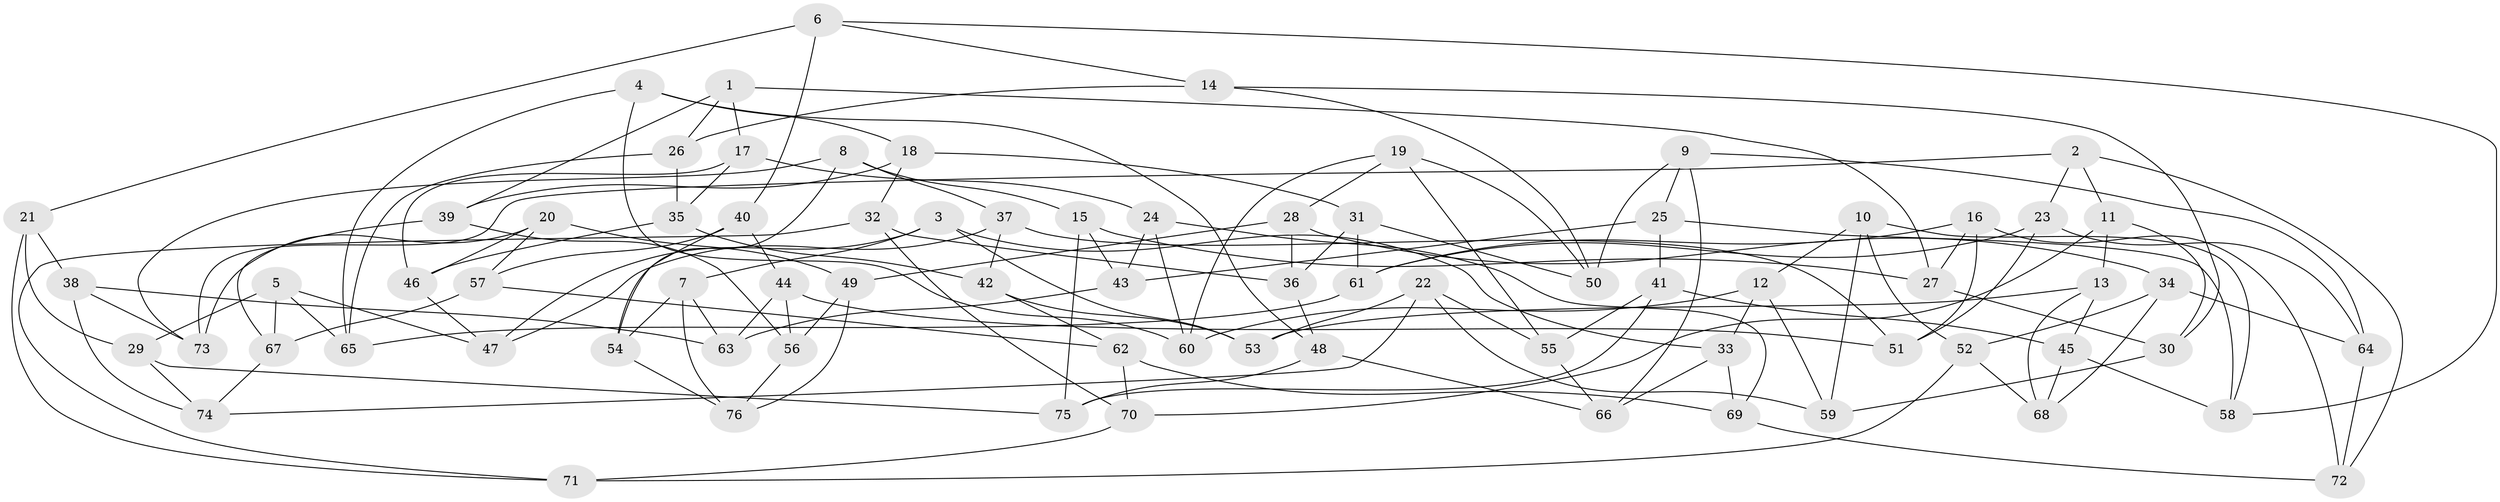 // Generated by graph-tools (version 1.1) at 2025/50/03/09/25 03:50:52]
// undirected, 76 vertices, 152 edges
graph export_dot {
graph [start="1"]
  node [color=gray90,style=filled];
  1;
  2;
  3;
  4;
  5;
  6;
  7;
  8;
  9;
  10;
  11;
  12;
  13;
  14;
  15;
  16;
  17;
  18;
  19;
  20;
  21;
  22;
  23;
  24;
  25;
  26;
  27;
  28;
  29;
  30;
  31;
  32;
  33;
  34;
  35;
  36;
  37;
  38;
  39;
  40;
  41;
  42;
  43;
  44;
  45;
  46;
  47;
  48;
  49;
  50;
  51;
  52;
  53;
  54;
  55;
  56;
  57;
  58;
  59;
  60;
  61;
  62;
  63;
  64;
  65;
  66;
  67;
  68;
  69;
  70;
  71;
  72;
  73;
  74;
  75;
  76;
  1 -- 17;
  1 -- 26;
  1 -- 39;
  1 -- 27;
  2 -- 72;
  2 -- 11;
  2 -- 73;
  2 -- 23;
  3 -- 7;
  3 -- 53;
  3 -- 47;
  3 -- 33;
  4 -- 65;
  4 -- 18;
  4 -- 60;
  4 -- 48;
  5 -- 47;
  5 -- 29;
  5 -- 65;
  5 -- 67;
  6 -- 14;
  6 -- 21;
  6 -- 58;
  6 -- 40;
  7 -- 54;
  7 -- 76;
  7 -- 63;
  8 -- 37;
  8 -- 15;
  8 -- 73;
  8 -- 54;
  9 -- 25;
  9 -- 64;
  9 -- 50;
  9 -- 66;
  10 -- 12;
  10 -- 52;
  10 -- 59;
  10 -- 58;
  11 -- 13;
  11 -- 30;
  11 -- 70;
  12 -- 60;
  12 -- 59;
  12 -- 33;
  13 -- 45;
  13 -- 53;
  13 -- 68;
  14 -- 50;
  14 -- 30;
  14 -- 26;
  15 -- 43;
  15 -- 27;
  15 -- 75;
  16 -- 27;
  16 -- 51;
  16 -- 61;
  16 -- 72;
  17 -- 24;
  17 -- 35;
  17 -- 46;
  18 -- 31;
  18 -- 39;
  18 -- 32;
  19 -- 60;
  19 -- 55;
  19 -- 50;
  19 -- 28;
  20 -- 57;
  20 -- 49;
  20 -- 73;
  20 -- 46;
  21 -- 71;
  21 -- 29;
  21 -- 38;
  22 -- 55;
  22 -- 59;
  22 -- 53;
  22 -- 74;
  23 -- 61;
  23 -- 64;
  23 -- 51;
  24 -- 69;
  24 -- 43;
  24 -- 60;
  25 -- 41;
  25 -- 58;
  25 -- 43;
  26 -- 65;
  26 -- 35;
  27 -- 30;
  28 -- 36;
  28 -- 49;
  28 -- 34;
  29 -- 75;
  29 -- 74;
  30 -- 59;
  31 -- 61;
  31 -- 50;
  31 -- 36;
  32 -- 71;
  32 -- 36;
  32 -- 70;
  33 -- 66;
  33 -- 69;
  34 -- 64;
  34 -- 68;
  34 -- 52;
  35 -- 42;
  35 -- 46;
  36 -- 48;
  37 -- 51;
  37 -- 47;
  37 -- 42;
  38 -- 73;
  38 -- 63;
  38 -- 74;
  39 -- 67;
  39 -- 56;
  40 -- 44;
  40 -- 54;
  40 -- 57;
  41 -- 55;
  41 -- 45;
  41 -- 75;
  42 -- 53;
  42 -- 62;
  43 -- 63;
  44 -- 51;
  44 -- 63;
  44 -- 56;
  45 -- 58;
  45 -- 68;
  46 -- 47;
  48 -- 75;
  48 -- 66;
  49 -- 76;
  49 -- 56;
  52 -- 71;
  52 -- 68;
  54 -- 76;
  55 -- 66;
  56 -- 76;
  57 -- 62;
  57 -- 67;
  61 -- 65;
  62 -- 69;
  62 -- 70;
  64 -- 72;
  67 -- 74;
  69 -- 72;
  70 -- 71;
}
